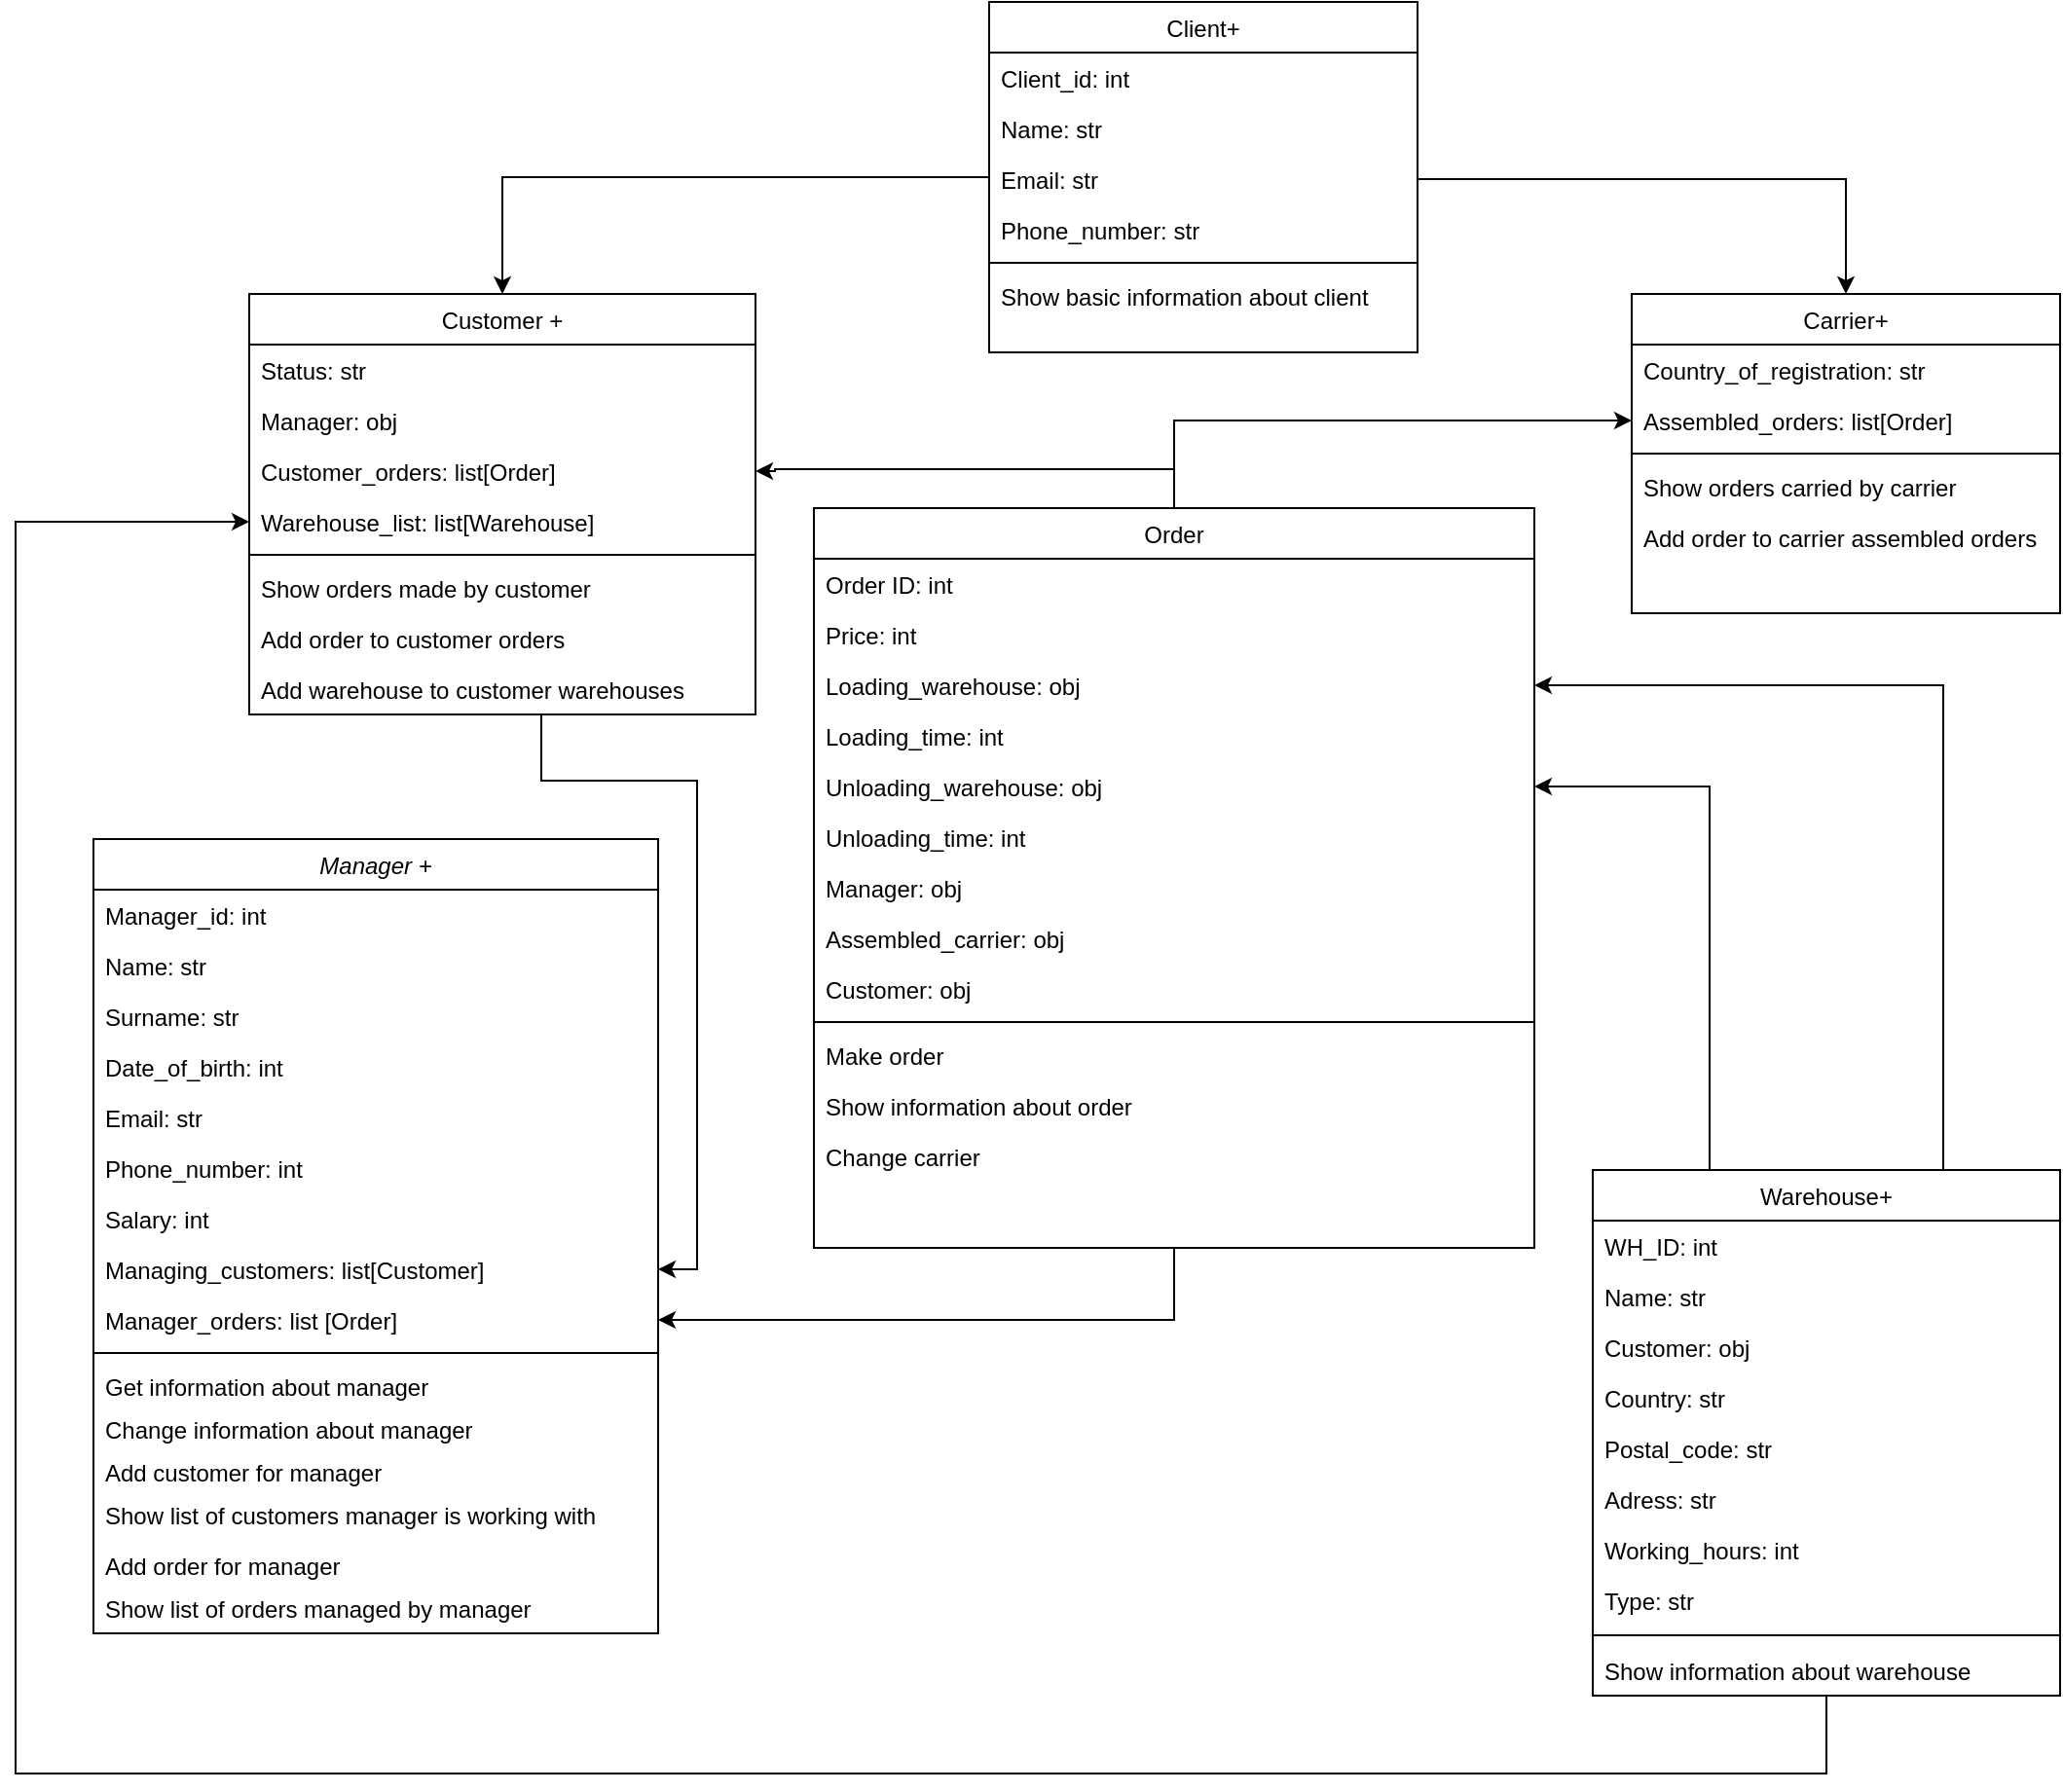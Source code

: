 <mxfile version="24.7.7">
  <diagram id="C5RBs43oDa-KdzZeNtuy" name="Page-1">
    <mxGraphModel dx="2117" dy="1699" grid="1" gridSize="10" guides="0" tooltips="1" connect="1" arrows="1" fold="1" page="1" pageScale="1" pageWidth="827" pageHeight="1169" background="none" math="0" shadow="0">
      <root>
        <mxCell id="WIyWlLk6GJQsqaUBKTNV-0" />
        <mxCell id="WIyWlLk6GJQsqaUBKTNV-1" parent="WIyWlLk6GJQsqaUBKTNV-0" />
        <mxCell id="zkfFHV4jXpPFQw0GAbJ--0" value="Manager +" style="swimlane;fontStyle=2;align=center;verticalAlign=top;childLayout=stackLayout;horizontal=1;startSize=26;horizontalStack=0;resizeParent=1;resizeLast=0;collapsible=1;marginBottom=0;rounded=0;shadow=0;strokeWidth=1;" parent="WIyWlLk6GJQsqaUBKTNV-1" vertex="1">
          <mxGeometry x="-730" y="-650" width="290" height="408" as="geometry">
            <mxRectangle x="230" y="140" width="160" height="26" as="alternateBounds" />
          </mxGeometry>
        </mxCell>
        <mxCell id="cUmDOzXTSqUYvlWsx1ks-0" value="Manager_id: int" style="text;align=left;verticalAlign=top;spacingLeft=4;spacingRight=4;overflow=hidden;rotatable=0;points=[[0,0.5],[1,0.5]];portConstraint=eastwest;rounded=0;shadow=0;html=0;" parent="zkfFHV4jXpPFQw0GAbJ--0" vertex="1">
          <mxGeometry y="26" width="290" height="26" as="geometry" />
        </mxCell>
        <mxCell id="zkfFHV4jXpPFQw0GAbJ--1" value="Name: str" style="text;align=left;verticalAlign=top;spacingLeft=4;spacingRight=4;overflow=hidden;rotatable=0;points=[[0,0.5],[1,0.5]];portConstraint=eastwest;" parent="zkfFHV4jXpPFQw0GAbJ--0" vertex="1">
          <mxGeometry y="52" width="290" height="26" as="geometry" />
        </mxCell>
        <mxCell id="zkfFHV4jXpPFQw0GAbJ--2" value="Surname: str" style="text;align=left;verticalAlign=top;spacingLeft=4;spacingRight=4;overflow=hidden;rotatable=0;points=[[0,0.5],[1,0.5]];portConstraint=eastwest;rounded=0;shadow=0;html=0;" parent="zkfFHV4jXpPFQw0GAbJ--0" vertex="1">
          <mxGeometry y="78" width="290" height="26" as="geometry" />
        </mxCell>
        <mxCell id="zkfFHV4jXpPFQw0GAbJ--3" value="Date_of_birth: int" style="text;align=left;verticalAlign=top;spacingLeft=4;spacingRight=4;overflow=hidden;rotatable=0;points=[[0,0.5],[1,0.5]];portConstraint=eastwest;rounded=0;shadow=0;html=0;" parent="zkfFHV4jXpPFQw0GAbJ--0" vertex="1">
          <mxGeometry y="104" width="290" height="26" as="geometry" />
        </mxCell>
        <mxCell id="1IQxqNerof1kyZeijVb4-75" value="Email: str" style="text;align=left;verticalAlign=top;spacingLeft=4;spacingRight=4;overflow=hidden;rotatable=0;points=[[0,0.5],[1,0.5]];portConstraint=eastwest;" parent="zkfFHV4jXpPFQw0GAbJ--0" vertex="1">
          <mxGeometry y="130" width="290" height="26" as="geometry" />
        </mxCell>
        <mxCell id="1IQxqNerof1kyZeijVb4-0" value="Phone_number: int" style="text;align=left;verticalAlign=top;spacingLeft=4;spacingRight=4;overflow=hidden;rotatable=0;points=[[0,0.5],[1,0.5]];portConstraint=eastwest;rounded=0;shadow=0;html=0;" parent="zkfFHV4jXpPFQw0GAbJ--0" vertex="1">
          <mxGeometry y="156" width="290" height="26" as="geometry" />
        </mxCell>
        <mxCell id="R33RQH4Gj8EaOs6QEGmN-31" value="Salary: int" style="text;align=left;verticalAlign=top;spacingLeft=4;spacingRight=4;overflow=hidden;rotatable=0;points=[[0,0.5],[1,0.5]];portConstraint=eastwest;rounded=0;shadow=0;html=0;" parent="zkfFHV4jXpPFQw0GAbJ--0" vertex="1">
          <mxGeometry y="182" width="290" height="26" as="geometry" />
        </mxCell>
        <mxCell id="1IQxqNerof1kyZeijVb4-23" value="Managing_customers: list[Customer]" style="text;align=left;verticalAlign=top;spacingLeft=4;spacingRight=4;overflow=hidden;rotatable=0;points=[[0,0.5],[1,0.5]];portConstraint=eastwest;" parent="zkfFHV4jXpPFQw0GAbJ--0" vertex="1">
          <mxGeometry y="208" width="290" height="26" as="geometry" />
        </mxCell>
        <mxCell id="1IQxqNerof1kyZeijVb4-26" value="Manager_orders: list [Order]" style="text;align=left;verticalAlign=top;spacingLeft=4;spacingRight=4;overflow=hidden;rotatable=0;points=[[0,0.5],[1,0.5]];portConstraint=eastwest;" parent="zkfFHV4jXpPFQw0GAbJ--0" vertex="1">
          <mxGeometry y="234" width="290" height="26" as="geometry" />
        </mxCell>
        <mxCell id="zkfFHV4jXpPFQw0GAbJ--4" value="" style="line;html=1;strokeWidth=1;align=left;verticalAlign=middle;spacingTop=-1;spacingLeft=3;spacingRight=3;rotatable=0;labelPosition=right;points=[];portConstraint=eastwest;" parent="zkfFHV4jXpPFQw0GAbJ--0" vertex="1">
          <mxGeometry y="260" width="290" height="8" as="geometry" />
        </mxCell>
        <mxCell id="1IQxqNerof1kyZeijVb4-80" value="Get information about manager" style="text;align=left;verticalAlign=top;spacingLeft=4;spacingRight=4;overflow=hidden;rotatable=0;points=[[0,0.5],[1,0.5]];portConstraint=eastwest;" parent="zkfFHV4jXpPFQw0GAbJ--0" vertex="1">
          <mxGeometry y="268" width="290" height="22" as="geometry" />
        </mxCell>
        <mxCell id="zkfFHV4jXpPFQw0GAbJ--5" value="Change information about manager" style="text;align=left;verticalAlign=top;spacingLeft=4;spacingRight=4;overflow=hidden;rotatable=0;points=[[0,0.5],[1,0.5]];portConstraint=eastwest;" parent="zkfFHV4jXpPFQw0GAbJ--0" vertex="1">
          <mxGeometry y="290" width="290" height="22" as="geometry" />
        </mxCell>
        <mxCell id="dVAJFFY7E2KQAYyW56y8-3" value="Add customer for manager" style="text;align=left;verticalAlign=top;spacingLeft=4;spacingRight=4;overflow=hidden;rotatable=0;points=[[0,0.5],[1,0.5]];portConstraint=eastwest;" parent="zkfFHV4jXpPFQw0GAbJ--0" vertex="1">
          <mxGeometry y="312" width="290" height="22" as="geometry" />
        </mxCell>
        <mxCell id="cUmDOzXTSqUYvlWsx1ks-2" value="Show list of customers manager is working with" style="text;align=left;verticalAlign=top;spacingLeft=4;spacingRight=4;overflow=hidden;rotatable=0;points=[[0,0.5],[1,0.5]];portConstraint=eastwest;" parent="zkfFHV4jXpPFQw0GAbJ--0" vertex="1">
          <mxGeometry y="334" width="290" height="26" as="geometry" />
        </mxCell>
        <mxCell id="1w7nlTa13DdpyneIIwTk-1" value="Add order for manager" style="text;align=left;verticalAlign=top;spacingLeft=4;spacingRight=4;overflow=hidden;rotatable=0;points=[[0,0.5],[1,0.5]];portConstraint=eastwest;" vertex="1" parent="zkfFHV4jXpPFQw0GAbJ--0">
          <mxGeometry y="360" width="290" height="22" as="geometry" />
        </mxCell>
        <mxCell id="1IQxqNerof1kyZeijVb4-30" value="Show list of orders managed by manager" style="text;align=left;verticalAlign=top;spacingLeft=4;spacingRight=4;overflow=hidden;rotatable=0;points=[[0,0.5],[1,0.5]];portConstraint=eastwest;" parent="zkfFHV4jXpPFQw0GAbJ--0" vertex="1">
          <mxGeometry y="382" width="290" height="26" as="geometry" />
        </mxCell>
        <mxCell id="cUmDOzXTSqUYvlWsx1ks-48" style="edgeStyle=orthogonalEdgeStyle;rounded=0;orthogonalLoop=1;jettySize=auto;html=1;entryX=1;entryY=0.5;entryDx=0;entryDy=0;" parent="WIyWlLk6GJQsqaUBKTNV-1" source="1IQxqNerof1kyZeijVb4-31" target="1IQxqNerof1kyZeijVb4-49" edge="1">
          <mxGeometry relative="1" as="geometry" />
        </mxCell>
        <mxCell id="cUmDOzXTSqUYvlWsx1ks-49" style="edgeStyle=orthogonalEdgeStyle;rounded=0;orthogonalLoop=1;jettySize=auto;html=1;entryX=1;entryY=0.5;entryDx=0;entryDy=0;" parent="WIyWlLk6GJQsqaUBKTNV-1" source="1IQxqNerof1kyZeijVb4-31" target="1IQxqNerof1kyZeijVb4-26" edge="1">
          <mxGeometry relative="1" as="geometry" />
        </mxCell>
        <mxCell id="cUmDOzXTSqUYvlWsx1ks-52" style="edgeStyle=orthogonalEdgeStyle;rounded=0;orthogonalLoop=1;jettySize=auto;html=1;entryX=0;entryY=0.5;entryDx=0;entryDy=0;" parent="WIyWlLk6GJQsqaUBKTNV-1" source="1IQxqNerof1kyZeijVb4-31" target="cUmDOzXTSqUYvlWsx1ks-27" edge="1">
          <mxGeometry relative="1" as="geometry" />
        </mxCell>
        <mxCell id="1IQxqNerof1kyZeijVb4-31" value="Order" style="swimlane;fontStyle=0;align=center;verticalAlign=top;childLayout=stackLayout;horizontal=1;startSize=26;horizontalStack=0;resizeParent=1;resizeLast=0;collapsible=1;marginBottom=0;rounded=0;shadow=0;strokeWidth=1;" parent="WIyWlLk6GJQsqaUBKTNV-1" vertex="1">
          <mxGeometry x="-360" y="-820" width="370" height="380" as="geometry">
            <mxRectangle x="550" y="140" width="160" height="26" as="alternateBounds" />
          </mxGeometry>
        </mxCell>
        <mxCell id="1IQxqNerof1kyZeijVb4-32" value="Order ID: int" style="text;align=left;verticalAlign=top;spacingLeft=4;spacingRight=4;overflow=hidden;rotatable=0;points=[[0,0.5],[1,0.5]];portConstraint=eastwest;" parent="1IQxqNerof1kyZeijVb4-31" vertex="1">
          <mxGeometry y="26" width="370" height="26" as="geometry" />
        </mxCell>
        <mxCell id="1IQxqNerof1kyZeijVb4-34" value="Price: int" style="text;align=left;verticalAlign=top;spacingLeft=4;spacingRight=4;overflow=hidden;rotatable=0;points=[[0,0.5],[1,0.5]];portConstraint=eastwest;rounded=0;shadow=0;html=0;" parent="1IQxqNerof1kyZeijVb4-31" vertex="1">
          <mxGeometry y="52" width="370" height="26" as="geometry" />
        </mxCell>
        <mxCell id="1IQxqNerof1kyZeijVb4-35" value="Loading_warehouse: obj" style="text;align=left;verticalAlign=top;spacingLeft=4;spacingRight=4;overflow=hidden;rotatable=0;points=[[0,0.5],[1,0.5]];portConstraint=eastwest;rounded=0;shadow=0;html=0;" parent="1IQxqNerof1kyZeijVb4-31" vertex="1">
          <mxGeometry y="78" width="370" height="26" as="geometry" />
        </mxCell>
        <mxCell id="1IQxqNerof1kyZeijVb4-33" value="Loading_time: int" style="text;align=left;verticalAlign=top;spacingLeft=4;spacingRight=4;overflow=hidden;rotatable=0;points=[[0,0.5],[1,0.5]];portConstraint=eastwest;rounded=0;shadow=0;html=0;" parent="1IQxqNerof1kyZeijVb4-31" vertex="1">
          <mxGeometry y="104" width="370" height="26" as="geometry" />
        </mxCell>
        <mxCell id="1IQxqNerof1kyZeijVb4-71" value="Unloading_warehouse: obj" style="text;align=left;verticalAlign=top;spacingLeft=4;spacingRight=4;overflow=hidden;rotatable=0;points=[[0,0.5],[1,0.5]];portConstraint=eastwest;rounded=0;shadow=0;html=0;" parent="1IQxqNerof1kyZeijVb4-31" vertex="1">
          <mxGeometry y="130" width="370" height="26" as="geometry" />
        </mxCell>
        <mxCell id="1IQxqNerof1kyZeijVb4-68" value="Unloading_time: int" style="text;align=left;verticalAlign=top;spacingLeft=4;spacingRight=4;overflow=hidden;rotatable=0;points=[[0,0.5],[1,0.5]];portConstraint=eastwest;rounded=0;shadow=0;html=0;" parent="1IQxqNerof1kyZeijVb4-31" vertex="1">
          <mxGeometry y="156" width="370" height="26" as="geometry" />
        </mxCell>
        <mxCell id="1IQxqNerof1kyZeijVb4-72" value="Manager: obj" style="text;align=left;verticalAlign=top;spacingLeft=4;spacingRight=4;overflow=hidden;rotatable=0;points=[[0,0.5],[1,0.5]];portConstraint=eastwest;rounded=0;shadow=0;html=0;" parent="1IQxqNerof1kyZeijVb4-31" vertex="1">
          <mxGeometry y="182" width="370" height="26" as="geometry" />
        </mxCell>
        <mxCell id="1IQxqNerof1kyZeijVb4-69" value="Assembled_carrier: obj" style="text;align=left;verticalAlign=top;spacingLeft=4;spacingRight=4;overflow=hidden;rotatable=0;points=[[0,0.5],[1,0.5]];portConstraint=eastwest;rounded=0;shadow=0;html=0;" parent="1IQxqNerof1kyZeijVb4-31" vertex="1">
          <mxGeometry y="208" width="370" height="26" as="geometry" />
        </mxCell>
        <mxCell id="1IQxqNerof1kyZeijVb4-70" value="Customer: obj" style="text;align=left;verticalAlign=top;spacingLeft=4;spacingRight=4;overflow=hidden;rotatable=0;points=[[0,0.5],[1,0.5]];portConstraint=eastwest;rounded=0;shadow=0;html=0;" parent="1IQxqNerof1kyZeijVb4-31" vertex="1">
          <mxGeometry y="234" width="370" height="26" as="geometry" />
        </mxCell>
        <mxCell id="1IQxqNerof1kyZeijVb4-37" value="" style="line;html=1;strokeWidth=1;align=left;verticalAlign=middle;spacingTop=-1;spacingLeft=3;spacingRight=3;rotatable=0;labelPosition=right;points=[];portConstraint=eastwest;" parent="1IQxqNerof1kyZeijVb4-31" vertex="1">
          <mxGeometry y="260" width="370" height="8" as="geometry" />
        </mxCell>
        <mxCell id="1w7nlTa13DdpyneIIwTk-2" value="Make order" style="text;align=left;verticalAlign=top;spacingLeft=4;spacingRight=4;overflow=hidden;rotatable=0;points=[[0,0.5],[1,0.5]];portConstraint=eastwest;" vertex="1" parent="1IQxqNerof1kyZeijVb4-31">
          <mxGeometry y="268" width="370" height="26" as="geometry" />
        </mxCell>
        <mxCell id="R33RQH4Gj8EaOs6QEGmN-29" value="Show information about order" style="text;align=left;verticalAlign=top;spacingLeft=4;spacingRight=4;overflow=hidden;rotatable=0;points=[[0,0.5],[1,0.5]];portConstraint=eastwest;" parent="1IQxqNerof1kyZeijVb4-31" vertex="1">
          <mxGeometry y="294" width="370" height="26" as="geometry" />
        </mxCell>
        <mxCell id="cUmDOzXTSqUYvlWsx1ks-29" value="Change carrier" style="text;align=left;verticalAlign=top;spacingLeft=4;spacingRight=4;overflow=hidden;rotatable=0;points=[[0,0.5],[1,0.5]];portConstraint=eastwest;" parent="1IQxqNerof1kyZeijVb4-31" vertex="1">
          <mxGeometry y="320" width="370" height="26" as="geometry" />
        </mxCell>
        <mxCell id="cUmDOzXTSqUYvlWsx1ks-56" style="edgeStyle=orthogonalEdgeStyle;rounded=0;orthogonalLoop=1;jettySize=auto;html=1;entryX=1;entryY=0.5;entryDx=0;entryDy=0;" parent="WIyWlLk6GJQsqaUBKTNV-1" source="zkfFHV4jXpPFQw0GAbJ--17" target="1IQxqNerof1kyZeijVb4-23" edge="1">
          <mxGeometry relative="1" as="geometry">
            <Array as="points">
              <mxPoint x="-500" y="-680" />
              <mxPoint x="-420" y="-680" />
              <mxPoint x="-420" y="-429" />
            </Array>
          </mxGeometry>
        </mxCell>
        <mxCell id="zkfFHV4jXpPFQw0GAbJ--17" value="Customer +" style="swimlane;fontStyle=0;align=center;verticalAlign=top;childLayout=stackLayout;horizontal=1;startSize=26;horizontalStack=0;resizeParent=1;resizeLast=0;collapsible=1;marginBottom=0;rounded=0;shadow=0;strokeWidth=1;" parent="WIyWlLk6GJQsqaUBKTNV-1" vertex="1">
          <mxGeometry x="-650" y="-930" width="260" height="216" as="geometry">
            <mxRectangle x="550" y="140" width="160" height="26" as="alternateBounds" />
          </mxGeometry>
        </mxCell>
        <mxCell id="cUmDOzXTSqUYvlWsx1ks-1" value="Status: str" style="text;align=left;verticalAlign=top;spacingLeft=4;spacingRight=4;overflow=hidden;rotatable=0;points=[[0,0.5],[1,0.5]];portConstraint=eastwest;rounded=0;shadow=0;html=0;" parent="zkfFHV4jXpPFQw0GAbJ--17" vertex="1">
          <mxGeometry y="26" width="260" height="26" as="geometry" />
        </mxCell>
        <mxCell id="1IQxqNerof1kyZeijVb4-50" value="Manager: obj" style="text;align=left;verticalAlign=top;spacingLeft=4;spacingRight=4;overflow=hidden;rotatable=0;points=[[0,0.5],[1,0.5]];portConstraint=eastwest;rounded=0;shadow=0;html=0;" parent="zkfFHV4jXpPFQw0GAbJ--17" vertex="1">
          <mxGeometry y="52" width="260" height="26" as="geometry" />
        </mxCell>
        <mxCell id="1IQxqNerof1kyZeijVb4-49" value="Customer_orders: list[Order]" style="text;align=left;verticalAlign=top;spacingLeft=4;spacingRight=4;overflow=hidden;rotatable=0;points=[[0,0.5],[1,0.5]];portConstraint=eastwest;rounded=0;shadow=0;html=0;" parent="zkfFHV4jXpPFQw0GAbJ--17" vertex="1">
          <mxGeometry y="78" width="260" height="26" as="geometry" />
        </mxCell>
        <mxCell id="cUmDOzXTSqUYvlWsx1ks-58" value="Warehouse_list: list[Warehouse]" style="text;align=left;verticalAlign=top;spacingLeft=4;spacingRight=4;overflow=hidden;rotatable=0;points=[[0,0.5],[1,0.5]];portConstraint=eastwest;rounded=0;shadow=0;html=0;" parent="zkfFHV4jXpPFQw0GAbJ--17" vertex="1">
          <mxGeometry y="104" width="260" height="26" as="geometry" />
        </mxCell>
        <mxCell id="zkfFHV4jXpPFQw0GAbJ--23" value="" style="line;html=1;strokeWidth=1;align=left;verticalAlign=middle;spacingTop=-1;spacingLeft=3;spacingRight=3;rotatable=0;labelPosition=right;points=[];portConstraint=eastwest;" parent="zkfFHV4jXpPFQw0GAbJ--17" vertex="1">
          <mxGeometry y="130" width="260" height="8" as="geometry" />
        </mxCell>
        <mxCell id="1IQxqNerof1kyZeijVb4-51" value="Show orders made by customer" style="text;align=left;verticalAlign=top;spacingLeft=4;spacingRight=4;overflow=hidden;rotatable=0;points=[[0,0.5],[1,0.5]];portConstraint=eastwest;" parent="zkfFHV4jXpPFQw0GAbJ--17" vertex="1">
          <mxGeometry y="138" width="260" height="26" as="geometry" />
        </mxCell>
        <mxCell id="dVAJFFY7E2KQAYyW56y8-5" value="Add order to customer orders" style="text;align=left;verticalAlign=top;spacingLeft=4;spacingRight=4;overflow=hidden;rotatable=0;points=[[0,0.5],[1,0.5]];portConstraint=eastwest;" parent="zkfFHV4jXpPFQw0GAbJ--17" vertex="1">
          <mxGeometry y="164" width="260" height="26" as="geometry" />
        </mxCell>
        <mxCell id="dVAJFFY7E2KQAYyW56y8-6" value="Add warehouse to customer warehouses" style="text;align=left;verticalAlign=top;spacingLeft=4;spacingRight=4;overflow=hidden;rotatable=0;points=[[0,0.5],[1,0.5]];portConstraint=eastwest;" parent="zkfFHV4jXpPFQw0GAbJ--17" vertex="1">
          <mxGeometry y="190" width="260" height="26" as="geometry" />
        </mxCell>
        <mxCell id="cUmDOzXTSqUYvlWsx1ks-3" value="Carrier+" style="swimlane;fontStyle=0;align=center;verticalAlign=top;childLayout=stackLayout;horizontal=1;startSize=26;horizontalStack=0;resizeParent=1;resizeLast=0;collapsible=1;marginBottom=0;rounded=0;shadow=0;strokeWidth=1;" parent="WIyWlLk6GJQsqaUBKTNV-1" vertex="1">
          <mxGeometry x="60" y="-930" width="220" height="164" as="geometry">
            <mxRectangle x="550" y="140" width="160" height="26" as="alternateBounds" />
          </mxGeometry>
        </mxCell>
        <mxCell id="cUmDOzXTSqUYvlWsx1ks-10" value="Country_of_registration: str" style="text;align=left;verticalAlign=top;spacingLeft=4;spacingRight=4;overflow=hidden;rotatable=0;points=[[0,0.5],[1,0.5]];portConstraint=eastwest;rounded=0;shadow=0;html=0;" parent="cUmDOzXTSqUYvlWsx1ks-3" vertex="1">
          <mxGeometry y="26" width="220" height="26" as="geometry" />
        </mxCell>
        <mxCell id="cUmDOzXTSqUYvlWsx1ks-27" value="Assembled_orders: list[Order]" style="text;align=left;verticalAlign=top;spacingLeft=4;spacingRight=4;overflow=hidden;rotatable=0;points=[[0,0.5],[1,0.5]];portConstraint=eastwest;rounded=0;shadow=0;html=0;" parent="cUmDOzXTSqUYvlWsx1ks-3" vertex="1">
          <mxGeometry y="52" width="220" height="26" as="geometry" />
        </mxCell>
        <mxCell id="cUmDOzXTSqUYvlWsx1ks-11" value="" style="line;html=1;strokeWidth=1;align=left;verticalAlign=middle;spacingTop=-1;spacingLeft=3;spacingRight=3;rotatable=0;labelPosition=right;points=[];portConstraint=eastwest;" parent="cUmDOzXTSqUYvlWsx1ks-3" vertex="1">
          <mxGeometry y="78" width="220" height="8" as="geometry" />
        </mxCell>
        <mxCell id="cUmDOzXTSqUYvlWsx1ks-14" value="Show orders carried by carrier" style="text;align=left;verticalAlign=top;spacingLeft=4;spacingRight=4;overflow=hidden;rotatable=0;points=[[0,0.5],[1,0.5]];portConstraint=eastwest;" parent="cUmDOzXTSqUYvlWsx1ks-3" vertex="1">
          <mxGeometry y="86" width="220" height="26" as="geometry" />
        </mxCell>
        <mxCell id="1w7nlTa13DdpyneIIwTk-0" value="Add order to carrier assembled orders" style="text;align=left;verticalAlign=top;spacingLeft=4;spacingRight=4;overflow=hidden;rotatable=0;points=[[0,0.5],[1,0.5]];portConstraint=eastwest;" vertex="1" parent="cUmDOzXTSqUYvlWsx1ks-3">
          <mxGeometry y="112" width="220" height="26" as="geometry" />
        </mxCell>
        <mxCell id="cUmDOzXTSqUYvlWsx1ks-53" style="edgeStyle=orthogonalEdgeStyle;rounded=0;orthogonalLoop=1;jettySize=auto;html=1;entryX=0.5;entryY=0;entryDx=0;entryDy=0;" parent="WIyWlLk6GJQsqaUBKTNV-1" source="cUmDOzXTSqUYvlWsx1ks-15" target="zkfFHV4jXpPFQw0GAbJ--17" edge="1">
          <mxGeometry relative="1" as="geometry" />
        </mxCell>
        <mxCell id="cUmDOzXTSqUYvlWsx1ks-15" value="Client+" style="swimlane;fontStyle=0;align=center;verticalAlign=top;childLayout=stackLayout;horizontal=1;startSize=26;horizontalStack=0;resizeParent=1;resizeLast=0;collapsible=1;marginBottom=0;rounded=0;shadow=0;strokeWidth=1;" parent="WIyWlLk6GJQsqaUBKTNV-1" vertex="1">
          <mxGeometry x="-270" y="-1080" width="220" height="180" as="geometry">
            <mxRectangle x="550" y="140" width="160" height="26" as="alternateBounds" />
          </mxGeometry>
        </mxCell>
        <mxCell id="cUmDOzXTSqUYvlWsx1ks-16" value="Client_id: int" style="text;align=left;verticalAlign=top;spacingLeft=4;spacingRight=4;overflow=hidden;rotatable=0;points=[[0,0.5],[1,0.5]];portConstraint=eastwest;rounded=0;shadow=0;html=0;" parent="cUmDOzXTSqUYvlWsx1ks-15" vertex="1">
          <mxGeometry y="26" width="220" height="26" as="geometry" />
        </mxCell>
        <mxCell id="cUmDOzXTSqUYvlWsx1ks-17" value="Name: str" style="text;align=left;verticalAlign=top;spacingLeft=4;spacingRight=4;overflow=hidden;rotatable=0;points=[[0,0.5],[1,0.5]];portConstraint=eastwest;" parent="cUmDOzXTSqUYvlWsx1ks-15" vertex="1">
          <mxGeometry y="52" width="220" height="26" as="geometry" />
        </mxCell>
        <mxCell id="cUmDOzXTSqUYvlWsx1ks-18" value="Email: str" style="text;align=left;verticalAlign=top;spacingLeft=4;spacingRight=4;overflow=hidden;rotatable=0;points=[[0,0.5],[1,0.5]];portConstraint=eastwest;rounded=0;shadow=0;html=0;" parent="cUmDOzXTSqUYvlWsx1ks-15" vertex="1">
          <mxGeometry y="78" width="220" height="26" as="geometry" />
        </mxCell>
        <mxCell id="cUmDOzXTSqUYvlWsx1ks-19" value="Phone_number: str" style="text;align=left;verticalAlign=top;spacingLeft=4;spacingRight=4;overflow=hidden;rotatable=0;points=[[0,0.5],[1,0.5]];portConstraint=eastwest;rounded=0;shadow=0;html=0;" parent="cUmDOzXTSqUYvlWsx1ks-15" vertex="1">
          <mxGeometry y="104" width="220" height="26" as="geometry" />
        </mxCell>
        <mxCell id="cUmDOzXTSqUYvlWsx1ks-23" value="" style="line;html=1;strokeWidth=1;align=left;verticalAlign=middle;spacingTop=-1;spacingLeft=3;spacingRight=3;rotatable=0;labelPosition=right;points=[];portConstraint=eastwest;" parent="cUmDOzXTSqUYvlWsx1ks-15" vertex="1">
          <mxGeometry y="130" width="220" height="8" as="geometry" />
        </mxCell>
        <mxCell id="cUmDOzXTSqUYvlWsx1ks-24" value="Show basic information about client" style="text;align=left;verticalAlign=top;spacingLeft=4;spacingRight=4;overflow=hidden;rotatable=0;points=[[0,0.5],[1,0.5]];portConstraint=eastwest;" parent="cUmDOzXTSqUYvlWsx1ks-15" vertex="1">
          <mxGeometry y="138" width="220" height="26" as="geometry" />
        </mxCell>
        <mxCell id="cUmDOzXTSqUYvlWsx1ks-42" style="edgeStyle=orthogonalEdgeStyle;rounded=0;orthogonalLoop=1;jettySize=auto;html=1;entryX=1;entryY=0.5;entryDx=0;entryDy=0;exitX=0.75;exitY=0;exitDx=0;exitDy=0;" parent="WIyWlLk6GJQsqaUBKTNV-1" source="cUmDOzXTSqUYvlWsx1ks-32" target="1IQxqNerof1kyZeijVb4-35" edge="1">
          <mxGeometry relative="1" as="geometry" />
        </mxCell>
        <mxCell id="cUmDOzXTSqUYvlWsx1ks-43" style="edgeStyle=orthogonalEdgeStyle;rounded=0;orthogonalLoop=1;jettySize=auto;html=1;exitX=0.25;exitY=0;exitDx=0;exitDy=0;" parent="WIyWlLk6GJQsqaUBKTNV-1" source="cUmDOzXTSqUYvlWsx1ks-32" target="1IQxqNerof1kyZeijVb4-71" edge="1">
          <mxGeometry relative="1" as="geometry" />
        </mxCell>
        <mxCell id="cUmDOzXTSqUYvlWsx1ks-59" style="edgeStyle=orthogonalEdgeStyle;rounded=0;orthogonalLoop=1;jettySize=auto;html=1;entryX=0;entryY=0.5;entryDx=0;entryDy=0;" parent="WIyWlLk6GJQsqaUBKTNV-1" source="cUmDOzXTSqUYvlWsx1ks-32" target="cUmDOzXTSqUYvlWsx1ks-58" edge="1">
          <mxGeometry relative="1" as="geometry">
            <Array as="points">
              <mxPoint x="160" y="-170" />
              <mxPoint x="-770" y="-170" />
              <mxPoint x="-770" y="-813" />
            </Array>
          </mxGeometry>
        </mxCell>
        <mxCell id="cUmDOzXTSqUYvlWsx1ks-32" value="Warehouse+" style="swimlane;fontStyle=0;align=center;verticalAlign=top;childLayout=stackLayout;horizontal=1;startSize=26;horizontalStack=0;resizeParent=1;resizeLast=0;collapsible=1;marginBottom=0;rounded=0;shadow=0;strokeWidth=1;" parent="WIyWlLk6GJQsqaUBKTNV-1" vertex="1">
          <mxGeometry x="40" y="-480" width="240" height="270" as="geometry">
            <mxRectangle x="550" y="140" width="160" height="26" as="alternateBounds" />
          </mxGeometry>
        </mxCell>
        <mxCell id="cUmDOzXTSqUYvlWsx1ks-33" value="WH_ID: int" style="text;align=left;verticalAlign=top;spacingLeft=4;spacingRight=4;overflow=hidden;rotatable=0;points=[[0,0.5],[1,0.5]];portConstraint=eastwest;" parent="cUmDOzXTSqUYvlWsx1ks-32" vertex="1">
          <mxGeometry y="26" width="240" height="26" as="geometry" />
        </mxCell>
        <mxCell id="dVAJFFY7E2KQAYyW56y8-1" value="Name: str" style="text;align=left;verticalAlign=top;spacingLeft=4;spacingRight=4;overflow=hidden;rotatable=0;points=[[0,0.5],[1,0.5]];portConstraint=eastwest;" parent="cUmDOzXTSqUYvlWsx1ks-32" vertex="1">
          <mxGeometry y="52" width="240" height="26" as="geometry" />
        </mxCell>
        <mxCell id="dVAJFFY7E2KQAYyW56y8-7" value="Customer: obj" style="text;align=left;verticalAlign=top;spacingLeft=4;spacingRight=4;overflow=hidden;rotatable=0;points=[[0,0.5],[1,0.5]];portConstraint=eastwest;" parent="cUmDOzXTSqUYvlWsx1ks-32" vertex="1">
          <mxGeometry y="78" width="240" height="26" as="geometry" />
        </mxCell>
        <mxCell id="cUmDOzXTSqUYvlWsx1ks-35" value="Country: str" style="text;align=left;verticalAlign=top;spacingLeft=4;spacingRight=4;overflow=hidden;rotatable=0;points=[[0,0.5],[1,0.5]];portConstraint=eastwest;rounded=0;shadow=0;html=0;" parent="cUmDOzXTSqUYvlWsx1ks-32" vertex="1">
          <mxGeometry y="104" width="240" height="26" as="geometry" />
        </mxCell>
        <mxCell id="cUmDOzXTSqUYvlWsx1ks-36" value="Postal_code: str" style="text;align=left;verticalAlign=top;spacingLeft=4;spacingRight=4;overflow=hidden;rotatable=0;points=[[0,0.5],[1,0.5]];portConstraint=eastwest;rounded=0;shadow=0;html=0;" parent="cUmDOzXTSqUYvlWsx1ks-32" vertex="1">
          <mxGeometry y="130" width="240" height="26" as="geometry" />
        </mxCell>
        <mxCell id="cUmDOzXTSqUYvlWsx1ks-37" value="Adress: str" style="text;align=left;verticalAlign=top;spacingLeft=4;spacingRight=4;overflow=hidden;rotatable=0;points=[[0,0.5],[1,0.5]];portConstraint=eastwest;rounded=0;shadow=0;html=0;" parent="cUmDOzXTSqUYvlWsx1ks-32" vertex="1">
          <mxGeometry y="156" width="240" height="26" as="geometry" />
        </mxCell>
        <mxCell id="cUmDOzXTSqUYvlWsx1ks-38" value="Working_hours: int" style="text;align=left;verticalAlign=top;spacingLeft=4;spacingRight=4;overflow=hidden;rotatable=0;points=[[0,0.5],[1,0.5]];portConstraint=eastwest;rounded=0;shadow=0;html=0;" parent="cUmDOzXTSqUYvlWsx1ks-32" vertex="1">
          <mxGeometry y="182" width="240" height="26" as="geometry" />
        </mxCell>
        <mxCell id="cUmDOzXTSqUYvlWsx1ks-39" value="Type: str" style="text;align=left;verticalAlign=top;spacingLeft=4;spacingRight=4;overflow=hidden;rotatable=0;points=[[0,0.5],[1,0.5]];portConstraint=eastwest;rounded=0;shadow=0;html=0;" parent="cUmDOzXTSqUYvlWsx1ks-32" vertex="1">
          <mxGeometry y="208" width="240" height="26" as="geometry" />
        </mxCell>
        <mxCell id="cUmDOzXTSqUYvlWsx1ks-40" value="" style="line;html=1;strokeWidth=1;align=left;verticalAlign=middle;spacingTop=-1;spacingLeft=3;spacingRight=3;rotatable=0;labelPosition=right;points=[];portConstraint=eastwest;" parent="cUmDOzXTSqUYvlWsx1ks-32" vertex="1">
          <mxGeometry y="234" width="240" height="10" as="geometry" />
        </mxCell>
        <mxCell id="cUmDOzXTSqUYvlWsx1ks-41" value="Show information about warehouse" style="text;align=left;verticalAlign=top;spacingLeft=4;spacingRight=4;overflow=hidden;rotatable=0;points=[[0,0.5],[1,0.5]];portConstraint=eastwest;rounded=0;shadow=0;html=0;" parent="cUmDOzXTSqUYvlWsx1ks-32" vertex="1">
          <mxGeometry y="244" width="240" height="26" as="geometry" />
        </mxCell>
        <mxCell id="cUmDOzXTSqUYvlWsx1ks-54" style="edgeStyle=orthogonalEdgeStyle;rounded=0;orthogonalLoop=1;jettySize=auto;html=1;entryX=0.5;entryY=0;entryDx=0;entryDy=0;" parent="WIyWlLk6GJQsqaUBKTNV-1" source="cUmDOzXTSqUYvlWsx1ks-18" target="cUmDOzXTSqUYvlWsx1ks-3" edge="1">
          <mxGeometry relative="1" as="geometry" />
        </mxCell>
      </root>
    </mxGraphModel>
  </diagram>
</mxfile>

